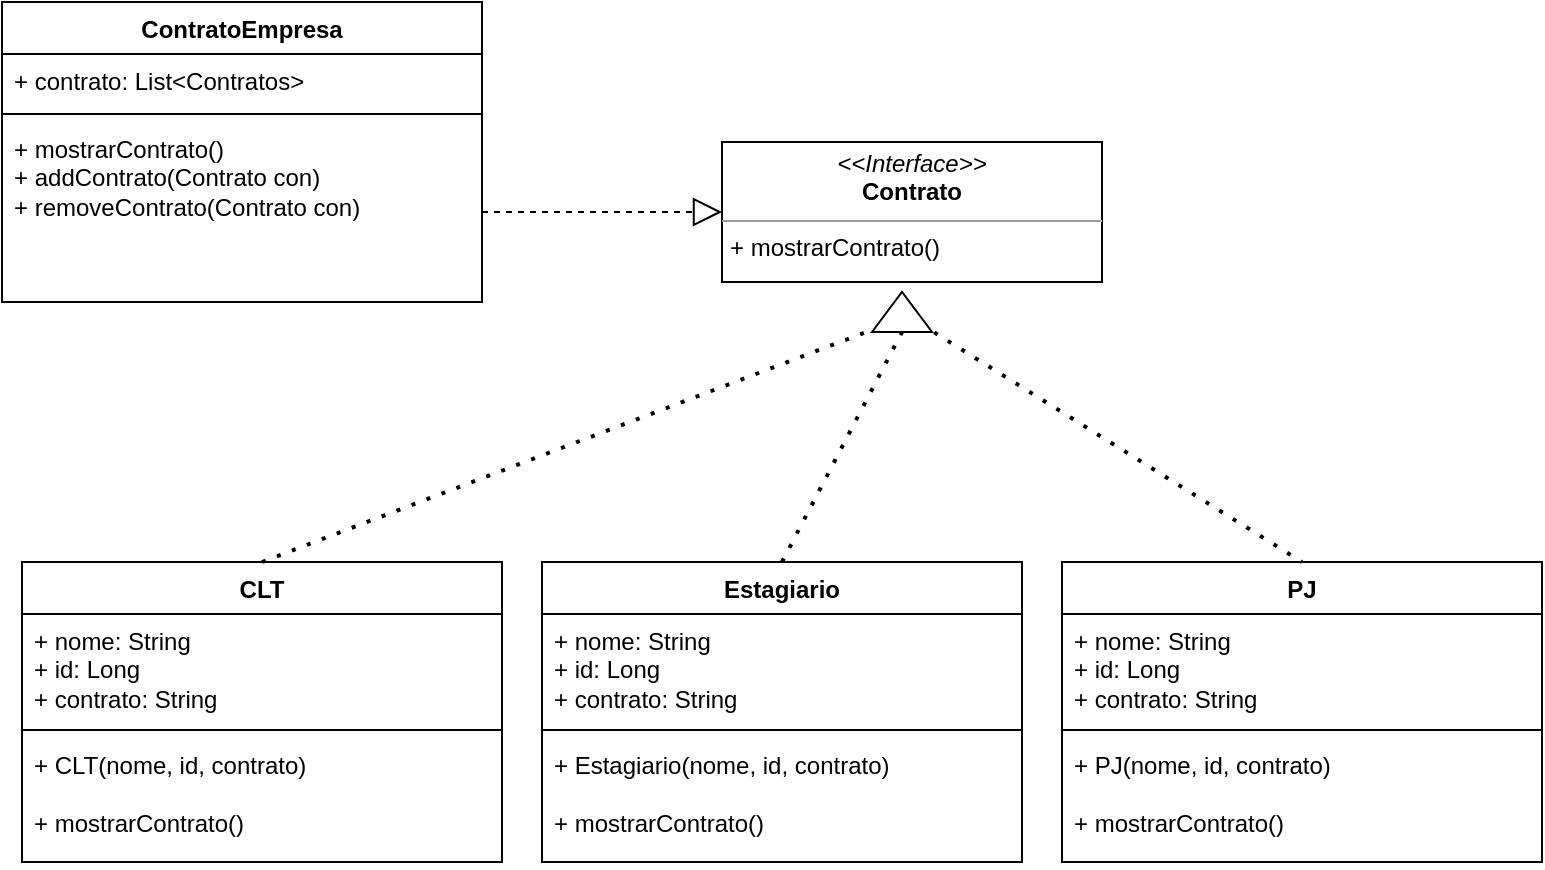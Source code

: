 <mxfile version="22.0.8" type="device">
  <diagram name="Página-1" id="wftnAeXTjo55D0VFOGOZ">
    <mxGraphModel dx="1477" dy="651" grid="1" gridSize="10" guides="1" tooltips="1" connect="1" arrows="1" fold="1" page="1" pageScale="1" pageWidth="827" pageHeight="1169" math="0" shadow="0">
      <root>
        <mxCell id="0" />
        <mxCell id="1" parent="0" />
        <mxCell id="tx2Bpdf1ap29cRdRVytW-2" value="&lt;p style=&quot;margin:0px;margin-top:4px;text-align:center;&quot;&gt;&lt;i&gt;&amp;lt;&amp;lt;Interface&amp;gt;&amp;gt;&lt;/i&gt;&lt;br&gt;&lt;b&gt;Contrato&lt;/b&gt;&lt;/p&gt;&lt;hr size=&quot;1&quot;&gt;&lt;p style=&quot;margin:0px;margin-left:4px;&quot;&gt;+ mostrarContrato()&lt;br&gt;&lt;/p&gt;" style="verticalAlign=top;align=left;overflow=fill;fontSize=12;fontFamily=Helvetica;html=1;whiteSpace=wrap;" vertex="1" parent="1">
          <mxGeometry x="400" y="120" width="190" height="70" as="geometry" />
        </mxCell>
        <mxCell id="tx2Bpdf1ap29cRdRVytW-3" value="ContratoEmpresa" style="swimlane;fontStyle=1;align=center;verticalAlign=top;childLayout=stackLayout;horizontal=1;startSize=26;horizontalStack=0;resizeParent=1;resizeParentMax=0;resizeLast=0;collapsible=1;marginBottom=0;whiteSpace=wrap;html=1;" vertex="1" parent="1">
          <mxGeometry x="40" y="50" width="240" height="150" as="geometry" />
        </mxCell>
        <mxCell id="tx2Bpdf1ap29cRdRVytW-4" value="+ contrato: List&amp;lt;Contratos&amp;gt;" style="text;strokeColor=none;fillColor=none;align=left;verticalAlign=top;spacingLeft=4;spacingRight=4;overflow=hidden;rotatable=0;points=[[0,0.5],[1,0.5]];portConstraint=eastwest;whiteSpace=wrap;html=1;" vertex="1" parent="tx2Bpdf1ap29cRdRVytW-3">
          <mxGeometry y="26" width="240" height="26" as="geometry" />
        </mxCell>
        <mxCell id="tx2Bpdf1ap29cRdRVytW-5" value="" style="line;strokeWidth=1;fillColor=none;align=left;verticalAlign=middle;spacingTop=-1;spacingLeft=3;spacingRight=3;rotatable=0;labelPosition=right;points=[];portConstraint=eastwest;strokeColor=inherit;" vertex="1" parent="tx2Bpdf1ap29cRdRVytW-3">
          <mxGeometry y="52" width="240" height="8" as="geometry" />
        </mxCell>
        <mxCell id="tx2Bpdf1ap29cRdRVytW-6" value="+ mostrarContrato()&lt;br&gt;+ addContrato(Contrato con)&lt;br&gt;+ removeContrato(Contrato con)" style="text;strokeColor=none;fillColor=none;align=left;verticalAlign=top;spacingLeft=4;spacingRight=4;overflow=hidden;rotatable=0;points=[[0,0.5],[1,0.5]];portConstraint=eastwest;whiteSpace=wrap;html=1;" vertex="1" parent="tx2Bpdf1ap29cRdRVytW-3">
          <mxGeometry y="60" width="240" height="90" as="geometry" />
        </mxCell>
        <mxCell id="tx2Bpdf1ap29cRdRVytW-7" value="CLT" style="swimlane;fontStyle=1;align=center;verticalAlign=top;childLayout=stackLayout;horizontal=1;startSize=26;horizontalStack=0;resizeParent=1;resizeParentMax=0;resizeLast=0;collapsible=1;marginBottom=0;whiteSpace=wrap;html=1;" vertex="1" parent="1">
          <mxGeometry x="50" y="330" width="240" height="150" as="geometry" />
        </mxCell>
        <mxCell id="tx2Bpdf1ap29cRdRVytW-8" value="+ nome: String&lt;br&gt;+ id: Long&lt;br&gt;+ contrato: String" style="text;strokeColor=none;fillColor=none;align=left;verticalAlign=top;spacingLeft=4;spacingRight=4;overflow=hidden;rotatable=0;points=[[0,0.5],[1,0.5]];portConstraint=eastwest;whiteSpace=wrap;html=1;" vertex="1" parent="tx2Bpdf1ap29cRdRVytW-7">
          <mxGeometry y="26" width="240" height="54" as="geometry" />
        </mxCell>
        <mxCell id="tx2Bpdf1ap29cRdRVytW-9" value="" style="line;strokeWidth=1;fillColor=none;align=left;verticalAlign=middle;spacingTop=-1;spacingLeft=3;spacingRight=3;rotatable=0;labelPosition=right;points=[];portConstraint=eastwest;strokeColor=inherit;" vertex="1" parent="tx2Bpdf1ap29cRdRVytW-7">
          <mxGeometry y="80" width="240" height="8" as="geometry" />
        </mxCell>
        <mxCell id="tx2Bpdf1ap29cRdRVytW-10" value="+ CLT(nome, id, contrato)&lt;br&gt;&lt;br&gt;+ mostrarContrato()" style="text;strokeColor=none;fillColor=none;align=left;verticalAlign=top;spacingLeft=4;spacingRight=4;overflow=hidden;rotatable=0;points=[[0,0.5],[1,0.5]];portConstraint=eastwest;whiteSpace=wrap;html=1;" vertex="1" parent="tx2Bpdf1ap29cRdRVytW-7">
          <mxGeometry y="88" width="240" height="62" as="geometry" />
        </mxCell>
        <mxCell id="tx2Bpdf1ap29cRdRVytW-11" value="Estagiario" style="swimlane;fontStyle=1;align=center;verticalAlign=top;childLayout=stackLayout;horizontal=1;startSize=26;horizontalStack=0;resizeParent=1;resizeParentMax=0;resizeLast=0;collapsible=1;marginBottom=0;whiteSpace=wrap;html=1;" vertex="1" parent="1">
          <mxGeometry x="310" y="330" width="240" height="150" as="geometry" />
        </mxCell>
        <mxCell id="tx2Bpdf1ap29cRdRVytW-12" value="+ nome: String&lt;br&gt;+ id: Long&lt;br&gt;+ contrato: String" style="text;strokeColor=none;fillColor=none;align=left;verticalAlign=top;spacingLeft=4;spacingRight=4;overflow=hidden;rotatable=0;points=[[0,0.5],[1,0.5]];portConstraint=eastwest;whiteSpace=wrap;html=1;" vertex="1" parent="tx2Bpdf1ap29cRdRVytW-11">
          <mxGeometry y="26" width="240" height="54" as="geometry" />
        </mxCell>
        <mxCell id="tx2Bpdf1ap29cRdRVytW-13" value="" style="line;strokeWidth=1;fillColor=none;align=left;verticalAlign=middle;spacingTop=-1;spacingLeft=3;spacingRight=3;rotatable=0;labelPosition=right;points=[];portConstraint=eastwest;strokeColor=inherit;" vertex="1" parent="tx2Bpdf1ap29cRdRVytW-11">
          <mxGeometry y="80" width="240" height="8" as="geometry" />
        </mxCell>
        <mxCell id="tx2Bpdf1ap29cRdRVytW-14" value="+ Estagiario(nome, id, contrato)&lt;br&gt;&lt;br&gt;+ mostrarContrato()" style="text;strokeColor=none;fillColor=none;align=left;verticalAlign=top;spacingLeft=4;spacingRight=4;overflow=hidden;rotatable=0;points=[[0,0.5],[1,0.5]];portConstraint=eastwest;whiteSpace=wrap;html=1;" vertex="1" parent="tx2Bpdf1ap29cRdRVytW-11">
          <mxGeometry y="88" width="240" height="62" as="geometry" />
        </mxCell>
        <mxCell id="tx2Bpdf1ap29cRdRVytW-15" value="PJ" style="swimlane;fontStyle=1;align=center;verticalAlign=top;childLayout=stackLayout;horizontal=1;startSize=26;horizontalStack=0;resizeParent=1;resizeParentMax=0;resizeLast=0;collapsible=1;marginBottom=0;whiteSpace=wrap;html=1;" vertex="1" parent="1">
          <mxGeometry x="570" y="330" width="240" height="150" as="geometry" />
        </mxCell>
        <mxCell id="tx2Bpdf1ap29cRdRVytW-16" value="+ nome: String&lt;br&gt;+ id: Long&lt;br&gt;+ contrato: String" style="text;strokeColor=none;fillColor=none;align=left;verticalAlign=top;spacingLeft=4;spacingRight=4;overflow=hidden;rotatable=0;points=[[0,0.5],[1,0.5]];portConstraint=eastwest;whiteSpace=wrap;html=1;" vertex="1" parent="tx2Bpdf1ap29cRdRVytW-15">
          <mxGeometry y="26" width="240" height="54" as="geometry" />
        </mxCell>
        <mxCell id="tx2Bpdf1ap29cRdRVytW-17" value="" style="line;strokeWidth=1;fillColor=none;align=left;verticalAlign=middle;spacingTop=-1;spacingLeft=3;spacingRight=3;rotatable=0;labelPosition=right;points=[];portConstraint=eastwest;strokeColor=inherit;" vertex="1" parent="tx2Bpdf1ap29cRdRVytW-15">
          <mxGeometry y="80" width="240" height="8" as="geometry" />
        </mxCell>
        <mxCell id="tx2Bpdf1ap29cRdRVytW-18" value="+ PJ(nome, id, contrato)&lt;br&gt;&lt;br&gt;+ mostrarContrato()" style="text;strokeColor=none;fillColor=none;align=left;verticalAlign=top;spacingLeft=4;spacingRight=4;overflow=hidden;rotatable=0;points=[[0,0.5],[1,0.5]];portConstraint=eastwest;whiteSpace=wrap;html=1;" vertex="1" parent="tx2Bpdf1ap29cRdRVytW-15">
          <mxGeometry y="88" width="240" height="62" as="geometry" />
        </mxCell>
        <mxCell id="tx2Bpdf1ap29cRdRVytW-19" value="" style="triangle;whiteSpace=wrap;html=1;rotation=-90;" vertex="1" parent="1">
          <mxGeometry x="480" y="190" width="20" height="30" as="geometry" />
        </mxCell>
        <mxCell id="tx2Bpdf1ap29cRdRVytW-20" value="" style="endArrow=none;dashed=1;html=1;dashPattern=1 3;strokeWidth=2;rounded=0;entryX=0.063;entryY=0.015;entryDx=0;entryDy=0;entryPerimeter=0;exitX=0.5;exitY=0;exitDx=0;exitDy=0;" edge="1" parent="1" source="tx2Bpdf1ap29cRdRVytW-7" target="tx2Bpdf1ap29cRdRVytW-19">
          <mxGeometry width="50" height="50" relative="1" as="geometry">
            <mxPoint x="410" y="320" as="sourcePoint" />
            <mxPoint x="460" y="270" as="targetPoint" />
          </mxGeometry>
        </mxCell>
        <mxCell id="tx2Bpdf1ap29cRdRVytW-21" value="" style="endArrow=none;dashed=1;html=1;dashPattern=1 3;strokeWidth=2;rounded=0;entryX=0;entryY=0.5;entryDx=0;entryDy=0;exitX=0.5;exitY=0;exitDx=0;exitDy=0;" edge="1" parent="1" source="tx2Bpdf1ap29cRdRVytW-11" target="tx2Bpdf1ap29cRdRVytW-19">
          <mxGeometry width="50" height="50" relative="1" as="geometry">
            <mxPoint x="400" y="306" as="sourcePoint" />
            <mxPoint x="705" y="190" as="targetPoint" />
          </mxGeometry>
        </mxCell>
        <mxCell id="tx2Bpdf1ap29cRdRVytW-22" value="" style="endArrow=none;dashed=1;html=1;dashPattern=1 3;strokeWidth=2;rounded=0;entryX=0.5;entryY=0;entryDx=0;entryDy=0;exitX=-0.01;exitY=1.038;exitDx=0;exitDy=0;exitPerimeter=0;" edge="1" parent="1" source="tx2Bpdf1ap29cRdRVytW-19" target="tx2Bpdf1ap29cRdRVytW-15">
          <mxGeometry width="50" height="50" relative="1" as="geometry">
            <mxPoint x="540" y="220" as="sourcePoint" />
            <mxPoint x="810" y="180" as="targetPoint" />
          </mxGeometry>
        </mxCell>
        <mxCell id="tx2Bpdf1ap29cRdRVytW-24" value="" style="endArrow=block;dashed=1;endFill=0;endSize=12;html=1;rounded=0;exitX=1;exitY=0.5;exitDx=0;exitDy=0;entryX=0;entryY=0.5;entryDx=0;entryDy=0;" edge="1" parent="1" source="tx2Bpdf1ap29cRdRVytW-6" target="tx2Bpdf1ap29cRdRVytW-2">
          <mxGeometry width="160" relative="1" as="geometry">
            <mxPoint x="390" y="20" as="sourcePoint" />
            <mxPoint x="550" y="20" as="targetPoint" />
          </mxGeometry>
        </mxCell>
      </root>
    </mxGraphModel>
  </diagram>
</mxfile>
